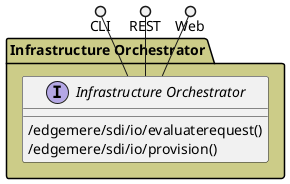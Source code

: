 @startuml



package "Infrastructure Orchestrator" #cccc88 {

    interface "Infrastructure Orchestrator" as i {
            /edgemere/sdi/io/evaluaterequest()
            /edgemere/sdi/io/provision()
    
    }
}

CLI ()-- i
REST ()-- i
Web ()-- i

package "Infrastructure Orchestrator" #cccc88 {
    
}



@enduml
